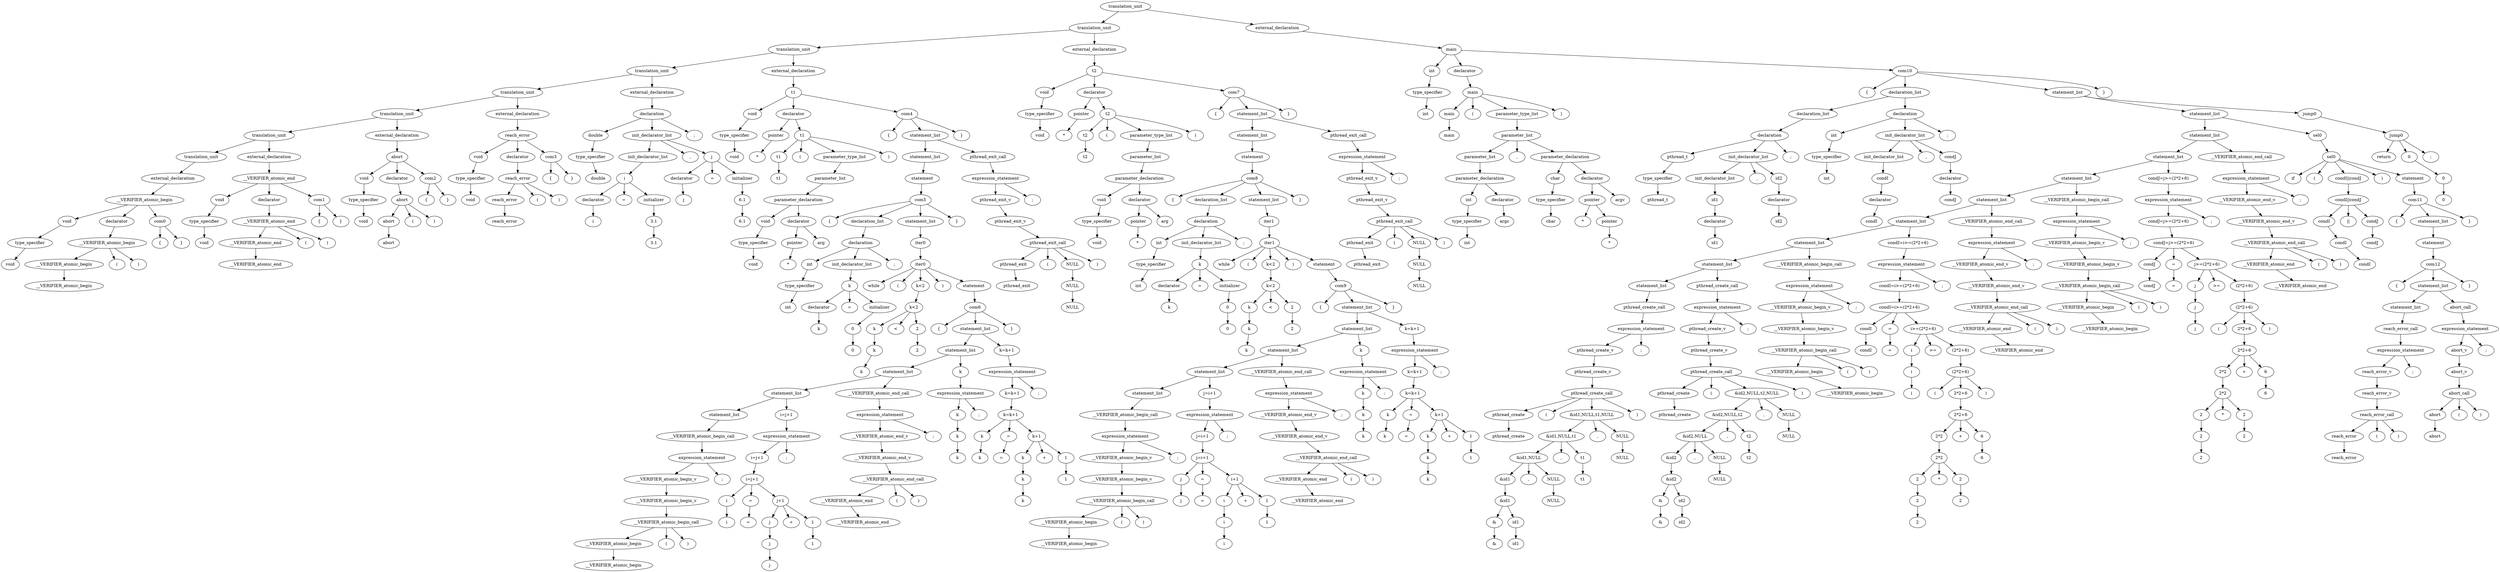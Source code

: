 digraph G{
node0[label="translation_unit"]
node1[label="translation_unit"]
node0->node1;
node1[label="translation_unit"]
node2[label="translation_unit"]
node1->node2;
node2[label="translation_unit"]
node3[label="translation_unit"]
node2->node3;
node3[label="translation_unit"]
node4[label="translation_unit"]
node3->node4;
node4[label="translation_unit"]
node5[label="translation_unit"]
node4->node5;
node5[label="translation_unit"]
node6[label="translation_unit"]
node5->node6;
node6[label="translation_unit"]
node7[label="translation_unit"]
node6->node7;
node7[label="translation_unit"]
node8[label="external_declaration"]
node7->node8;
node8[label="external_declaration"]
node9[label="__VERIFIER_atomic_begin"]
node8->node9;
node9[label="__VERIFIER_atomic_begin"]
node10[label="void"]
node9->node10;
node10[label="void"]
node11[label="type_specifier"]
node10->node11;
node11[label="type_specifier"]
node12[label="void"]
node11->node12;
node9[label="__VERIFIER_atomic_begin"]
node13[label="declarator"]
node9->node13;
node13[label="declarator"]
node14[label="__VERIFIER_atomic_begin"]
node13->node14;
node14[label="__VERIFIER_atomic_begin"]
node15[label="__VERIFIER_atomic_begin"]
node14->node15;
node15[label="__VERIFIER_atomic_begin"]
node16[label="__VERIFIER_atomic_begin"]
node15->node16;
node14[label="__VERIFIER_atomic_begin"]
node17[label="("]
node14->node17;
node14[label="__VERIFIER_atomic_begin"]
node18[label=")"]
node14->node18;
node9[label="__VERIFIER_atomic_begin"]
node19[label="com0"]
node9->node19;
node19[label="com0"]
node20[label="{"]
node19->node20;
node19[label="com0"]
node21[label="}"]
node19->node21;
node6[label="translation_unit"]
node22[label="external_declaration"]
node6->node22;
node22[label="external_declaration"]
node23[label="__VERIFIER_atomic_end"]
node22->node23;
node23[label="__VERIFIER_atomic_end"]
node24[label="void"]
node23->node24;
node24[label="void"]
node25[label="type_specifier"]
node24->node25;
node25[label="type_specifier"]
node26[label="void"]
node25->node26;
node23[label="__VERIFIER_atomic_end"]
node27[label="declarator"]
node23->node27;
node27[label="declarator"]
node28[label="__VERIFIER_atomic_end"]
node27->node28;
node28[label="__VERIFIER_atomic_end"]
node29[label="__VERIFIER_atomic_end"]
node28->node29;
node29[label="__VERIFIER_atomic_end"]
node30[label="__VERIFIER_atomic_end"]
node29->node30;
node28[label="__VERIFIER_atomic_end"]
node31[label="("]
node28->node31;
node28[label="__VERIFIER_atomic_end"]
node32[label=")"]
node28->node32;
node23[label="__VERIFIER_atomic_end"]
node33[label="com1"]
node23->node33;
node33[label="com1"]
node34[label="{"]
node33->node34;
node33[label="com1"]
node35[label="}"]
node33->node35;
node5[label="translation_unit"]
node36[label="external_declaration"]
node5->node36;
node36[label="external_declaration"]
node37[label="abort"]
node36->node37;
node37[label="abort"]
node38[label="void"]
node37->node38;
node38[label="void"]
node39[label="type_specifier"]
node38->node39;
node39[label="type_specifier"]
node40[label="void"]
node39->node40;
node37[label="abort"]
node41[label="declarator"]
node37->node41;
node41[label="declarator"]
node42[label="abort"]
node41->node42;
node42[label="abort"]
node43[label="abort"]
node42->node43;
node43[label="abort"]
node44[label="abort"]
node43->node44;
node42[label="abort"]
node45[label="("]
node42->node45;
node42[label="abort"]
node46[label=")"]
node42->node46;
node37[label="abort"]
node47[label="com2"]
node37->node47;
node47[label="com2"]
node48[label="{"]
node47->node48;
node47[label="com2"]
node49[label="}"]
node47->node49;
node4[label="translation_unit"]
node50[label="external_declaration"]
node4->node50;
node50[label="external_declaration"]
node51[label="reach_error"]
node50->node51;
node51[label="reach_error"]
node52[label="void"]
node51->node52;
node52[label="void"]
node53[label="type_specifier"]
node52->node53;
node53[label="type_specifier"]
node54[label="void"]
node53->node54;
node51[label="reach_error"]
node55[label="declarator"]
node51->node55;
node55[label="declarator"]
node56[label="reach_error"]
node55->node56;
node56[label="reach_error"]
node57[label="reach_error"]
node56->node57;
node57[label="reach_error"]
node58[label="reach_error"]
node57->node58;
node56[label="reach_error"]
node59[label="("]
node56->node59;
node56[label="reach_error"]
node60[label=")"]
node56->node60;
node51[label="reach_error"]
node61[label="com3"]
node51->node61;
node61[label="com3"]
node62[label="{"]
node61->node62;
node61[label="com3"]
node63[label="}"]
node61->node63;
node3[label="translation_unit"]
node64[label="external_declaration"]
node3->node64;
node64[label="external_declaration"]
node65[label="declaration"]
node64->node65;
node65[label="declaration"]
node66[label="double"]
node65->node66;
node66[label="double"]
node67[label="type_specifier"]
node66->node67;
node67[label="type_specifier"]
node68[label="double"]
node67->node68;
node65[label="declaration"]
node69[label="init_declarator_list"]
node65->node69;
node69[label="init_declarator_list"]
node70[label="init_declarator_list"]
node69->node70;
node70[label="init_declarator_list"]
node71[label="i"]
node70->node71;
node71[label="i"]
node72[label="declarator"]
node71->node72;
node72[label="declarator"]
node73[label="i"]
node72->node73;
node71[label="i"]
node75[label="="]
node71->node75;
node71[label="i"]
node76[label="initializer"]
node71->node76;
node76[label="initializer"]
node77[label="3.1"]
node76->node77;
node77[label="3.1"]
node91[label="3.1"]
node77->node91;
node69[label="init_declarator_list"]
node94[label=","]
node69->node94;
node69[label="init_declarator_list"]
node95[label="j"]
node69->node95;
node95[label="j"]
node96[label="declarator"]
node95->node96;
node96[label="declarator"]
node97[label="j"]
node96->node97;
node95[label="j"]
node99[label="="]
node95->node99;
node95[label="j"]
node100[label="initializer"]
node95->node100;
node100[label="initializer"]
node101[label="6.1"]
node100->node101;
node101[label="6.1"]
node115[label="6.1"]
node101->node115;
node65[label="declaration"]
node118[label=";"]
node65->node118;
node2[label="translation_unit"]
node119[label="external_declaration"]
node2->node119;
node119[label="external_declaration"]
node120[label="t1"]
node119->node120;
node120[label="t1"]
node121[label="void"]
node120->node121;
node121[label="void"]
node122[label="type_specifier"]
node121->node122;
node122[label="type_specifier"]
node123[label="void"]
node122->node123;
node120[label="t1"]
node124[label="declarator"]
node120->node124;
node124[label="declarator"]
node125[label="pointer"]
node124->node125;
node125[label="pointer"]
node126[label="*"]
node125->node126;
node124[label="declarator"]
node127[label="t1"]
node124->node127;
node127[label="t1"]
node128[label="t1"]
node127->node128;
node128[label="t1"]
node129[label="t1"]
node128->node129;
node127[label="t1"]
node130[label="("]
node127->node130;
node127[label="t1"]
node131[label="parameter_type_list"]
node127->node131;
node131[label="parameter_type_list"]
node132[label="parameter_list"]
node131->node132;
node132[label="parameter_list"]
node133[label="parameter_declaration"]
node132->node133;
node133[label="parameter_declaration"]
node134[label="void"]
node133->node134;
node134[label="void"]
node135[label="type_specifier"]
node134->node135;
node135[label="type_specifier"]
node136[label="void"]
node135->node136;
node133[label="parameter_declaration"]
node137[label="declarator"]
node133->node137;
node137[label="declarator"]
node138[label="pointer"]
node137->node138;
node138[label="pointer"]
node139[label="*"]
node138->node139;
node137[label="declarator"]
node140[label="arg"]
node137->node140;
node127[label="t1"]
node142[label=")"]
node127->node142;
node120[label="t1"]
node143[label="com4"]
node120->node143;
node143[label="com4"]
node144[label="{"]
node143->node144;
node143[label="com4"]
node145[label="statement_list"]
node143->node145;
node145[label="statement_list"]
node146[label="statement_list"]
node145->node146;
node146[label="statement_list"]
node147[label="statement"]
node146->node147;
node147[label="statement"]
node148[label="com5"]
node147->node148;
node148[label="com5"]
node149[label="{"]
node148->node149;
node148[label="com5"]
node150[label="declaration_list"]
node148->node150;
node150[label="declaration_list"]
node151[label="declaration"]
node150->node151;
node151[label="declaration"]
node152[label="int"]
node151->node152;
node152[label="int"]
node153[label="type_specifier"]
node152->node153;
node153[label="type_specifier"]
node154[label="int"]
node153->node154;
node151[label="declaration"]
node155[label="init_declarator_list"]
node151->node155;
node155[label="init_declarator_list"]
node156[label="k"]
node155->node156;
node156[label="k"]
node157[label="declarator"]
node156->node157;
node157[label="declarator"]
node158[label="k"]
node157->node158;
node156[label="k"]
node160[label="="]
node156->node160;
node156[label="k"]
node161[label="initializer"]
node156->node161;
node161[label="initializer"]
node162[label="0"]
node161->node162;
node162[label="0"]
node176[label="0"]
node162->node176;
node151[label="declaration"]
node179[label=";"]
node151->node179;
node148[label="com5"]
node180[label="statement_list"]
node148->node180;
node180[label="statement_list"]
node181[label="iter0"]
node180->node181;
node181[label="iter0"]
node182[label="iter0"]
node181->node182;
node182[label="iter0"]
node183[label="while"]
node182->node183;
node182[label="iter0"]
node184[label="("]
node182->node184;
node182[label="iter0"]
node185[label="k<2"]
node182->node185;
node185[label="k<2"]
node186[label="k<2"]
node185->node186;
node186[label="k<2"]
node195[label="k"]
node186->node195;
node195[label="k"]
node196[label="k"]
node195->node196;
node196[label="k"]
node201[label="k"]
node196->node201;
node186[label="k<2"]
node204[label="<"]
node186->node204;
node186[label="k<2"]
node205[label="2"]
node186->node205;
node205[label="2"]
node210[label="2"]
node205->node210;
node182[label="iter0"]
node213[label=")"]
node182->node213;
node182[label="iter0"]
node214[label="statement"]
node182->node214;
node214[label="statement"]
node215[label="com6"]
node214->node215;
node215[label="com6"]
node216[label="{"]
node215->node216;
node215[label="com6"]
node217[label="statement_list"]
node215->node217;
node217[label="statement_list"]
node218[label="statement_list"]
node217->node218;
node218[label="statement_list"]
node219[label="statement_list"]
node218->node219;
node219[label="statement_list"]
node220[label="statement_list"]
node219->node220;
node220[label="statement_list"]
node221[label="statement_list"]
node220->node221;
node221[label="statement_list"]
node222[label="__VERIFIER_atomic_begin_call"]
node221->node222;
node222[label="__VERIFIER_atomic_begin_call"]
node223[label="expression_statement"]
node222->node223;
node223[label="expression_statement"]
node224[label="__VERIFIER_atomic_begin_v"]
node223->node224;
node224[label="__VERIFIER_atomic_begin_v"]
node225[label="__VERIFIER_atomic_begin_v"]
node224->node225;
node225[label="__VERIFIER_atomic_begin_v"]
node239[label="__VERIFIER_atomic_begin_call"]
node225->node239;
node239[label="__VERIFIER_atomic_begin_call"]
node240[label="__VERIFIER_atomic_begin"]
node239->node240;
node240[label="__VERIFIER_atomic_begin"]
node241[label="__VERIFIER_atomic_begin"]
node240->node241;
node239[label="__VERIFIER_atomic_begin_call"]
node243[label="("]
node239->node243;
node239[label="__VERIFIER_atomic_begin_call"]
node244[label=")"]
node239->node244;
node223[label="expression_statement"]
node245[label=";"]
node223->node245;
node220[label="statement_list"]
node246[label="i=j+1"]
node220->node246;
node246[label="i=j+1"]
node247[label="expression_statement"]
node246->node247;
node247[label="expression_statement"]
node248[label="i=j+1"]
node247->node248;
node248[label="i=j+1"]
node249[label="i=j+1"]
node248->node249;
node249[label="i=j+1"]
node250[label="i"]
node249->node250;
node250[label="i"]
node251[label="i"]
node250->node251;
node249[label="i=j+1"]
node254[label="="]
node249->node254;
node254[label="="]
node255[label="="]
node254->node255;
node249[label="i=j+1"]
node256[label="j+1"]
node249->node256;
node256[label="j+1"]
node267[label="j"]
node256->node267;
node267[label="j"]
node268[label="j"]
node267->node268;
node268[label="j"]
node271[label="j"]
node268->node271;
node256[label="j+1"]
node274[label="+"]
node256->node274;
node256[label="j+1"]
node275[label="1"]
node256->node275;
node275[label="1"]
node278[label="1"]
node275->node278;
node247[label="expression_statement"]
node281[label=";"]
node247->node281;
node219[label="statement_list"]
node282[label="__VERIFIER_atomic_end_call"]
node219->node282;
node282[label="__VERIFIER_atomic_end_call"]
node283[label="expression_statement"]
node282->node283;
node283[label="expression_statement"]
node284[label="__VERIFIER_atomic_end_v"]
node283->node284;
node284[label="__VERIFIER_atomic_end_v"]
node285[label="__VERIFIER_atomic_end_v"]
node284->node285;
node285[label="__VERIFIER_atomic_end_v"]
node299[label="__VERIFIER_atomic_end_call"]
node285->node299;
node299[label="__VERIFIER_atomic_end_call"]
node300[label="__VERIFIER_atomic_end"]
node299->node300;
node300[label="__VERIFIER_atomic_end"]
node301[label="__VERIFIER_atomic_end"]
node300->node301;
node299[label="__VERIFIER_atomic_end_call"]
node303[label="("]
node299->node303;
node299[label="__VERIFIER_atomic_end_call"]
node304[label=")"]
node299->node304;
node283[label="expression_statement"]
node305[label=";"]
node283->node305;
node218[label="statement_list"]
node306[label="k"]
node218->node306;
node306[label="k"]
node307[label="expression_statement"]
node306->node307;
node307[label="expression_statement"]
node308[label="k"]
node307->node308;
node308[label="k"]
node309[label="k"]
node308->node309;
node309[label="k"]
node323[label="k"]
node309->node323;
node307[label="expression_statement"]
node326[label=";"]
node307->node326;
node217[label="statement_list"]
node327[label="k=k+1"]
node217->node327;
node327[label="k=k+1"]
node328[label="expression_statement"]
node327->node328;
node328[label="expression_statement"]
node329[label="k=k+1"]
node328->node329;
node329[label="k=k+1"]
node330[label="k=k+1"]
node329->node330;
node330[label="k=k+1"]
node331[label="k"]
node330->node331;
node331[label="k"]
node332[label="k"]
node331->node332;
node330[label="k=k+1"]
node335[label="="]
node330->node335;
node335[label="="]
node336[label="="]
node335->node336;
node330[label="k=k+1"]
node337[label="k+1"]
node330->node337;
node337[label="k+1"]
node348[label="k"]
node337->node348;
node348[label="k"]
node349[label="k"]
node348->node349;
node349[label="k"]
node352[label="k"]
node349->node352;
node337[label="k+1"]
node355[label="+"]
node337->node355;
node337[label="k+1"]
node356[label="1"]
node337->node356;
node356[label="1"]
node359[label="1"]
node356->node359;
node328[label="expression_statement"]
node362[label=";"]
node328->node362;
node215[label="com6"]
node363[label="}"]
node215->node363;
node148[label="com5"]
node364[label="}"]
node148->node364;
node145[label="statement_list"]
node365[label="pthread_exit_call"]
node145->node365;
node365[label="pthread_exit_call"]
node366[label="expression_statement"]
node365->node366;
node366[label="expression_statement"]
node367[label="pthread_exit_v"]
node366->node367;
node367[label="pthread_exit_v"]
node368[label="pthread_exit_v"]
node367->node368;
node368[label="pthread_exit_v"]
node382[label="pthread_exit_call"]
node368->node382;
node382[label="pthread_exit_call"]
node383[label="pthread_exit"]
node382->node383;
node383[label="pthread_exit"]
node384[label="pthread_exit"]
node383->node384;
node382[label="pthread_exit_call"]
node386[label="("]
node382->node386;
node382[label="pthread_exit_call"]
node387[label="NULL"]
node382->node387;
node387[label="NULL"]
node388[label="NULL"]
node387->node388;
node388[label="NULL"]
node402[label="NULL"]
node388->node402;
node382[label="pthread_exit_call"]
node405[label=")"]
node382->node405;
node366[label="expression_statement"]
node406[label=";"]
node366->node406;
node143[label="com4"]
node407[label="}"]
node143->node407;
node1[label="translation_unit"]
node408[label="external_declaration"]
node1->node408;
node408[label="external_declaration"]
node409[label="t2"]
node408->node409;
node409[label="t2"]
node410[label="void"]
node409->node410;
node410[label="void"]
node411[label="type_specifier"]
node410->node411;
node411[label="type_specifier"]
node412[label="void"]
node411->node412;
node409[label="t2"]
node413[label="declarator"]
node409->node413;
node413[label="declarator"]
node414[label="pointer"]
node413->node414;
node414[label="pointer"]
node415[label="*"]
node414->node415;
node413[label="declarator"]
node416[label="t2"]
node413->node416;
node416[label="t2"]
node417[label="t2"]
node416->node417;
node417[label="t2"]
node418[label="t2"]
node417->node418;
node416[label="t2"]
node419[label="("]
node416->node419;
node416[label="t2"]
node420[label="parameter_type_list"]
node416->node420;
node420[label="parameter_type_list"]
node421[label="parameter_list"]
node420->node421;
node421[label="parameter_list"]
node422[label="parameter_declaration"]
node421->node422;
node422[label="parameter_declaration"]
node423[label="void"]
node422->node423;
node423[label="void"]
node424[label="type_specifier"]
node423->node424;
node424[label="type_specifier"]
node425[label="void"]
node424->node425;
node422[label="parameter_declaration"]
node426[label="declarator"]
node422->node426;
node426[label="declarator"]
node427[label="pointer"]
node426->node427;
node427[label="pointer"]
node428[label="*"]
node427->node428;
node426[label="declarator"]
node429[label="arg"]
node426->node429;
node416[label="t2"]
node431[label=")"]
node416->node431;
node409[label="t2"]
node432[label="com7"]
node409->node432;
node432[label="com7"]
node433[label="{"]
node432->node433;
node432[label="com7"]
node434[label="statement_list"]
node432->node434;
node434[label="statement_list"]
node435[label="statement_list"]
node434->node435;
node435[label="statement_list"]
node436[label="statement"]
node435->node436;
node436[label="statement"]
node437[label="com8"]
node436->node437;
node437[label="com8"]
node438[label="{"]
node437->node438;
node437[label="com8"]
node439[label="declaration_list"]
node437->node439;
node439[label="declaration_list"]
node440[label="declaration"]
node439->node440;
node440[label="declaration"]
node441[label="int"]
node440->node441;
node441[label="int"]
node442[label="type_specifier"]
node441->node442;
node442[label="type_specifier"]
node443[label="int"]
node442->node443;
node440[label="declaration"]
node444[label="init_declarator_list"]
node440->node444;
node444[label="init_declarator_list"]
node445[label="k"]
node444->node445;
node445[label="k"]
node446[label="declarator"]
node445->node446;
node446[label="declarator"]
node447[label="k"]
node446->node447;
node445[label="k"]
node449[label="="]
node445->node449;
node445[label="k"]
node450[label="initializer"]
node445->node450;
node450[label="initializer"]
node451[label="0"]
node450->node451;
node451[label="0"]
node465[label="0"]
node451->node465;
node440[label="declaration"]
node468[label=";"]
node440->node468;
node437[label="com8"]
node469[label="statement_list"]
node437->node469;
node469[label="statement_list"]
node470[label="iter1"]
node469->node470;
node470[label="iter1"]
node471[label="iter1"]
node470->node471;
node471[label="iter1"]
node472[label="while"]
node471->node472;
node471[label="iter1"]
node473[label="("]
node471->node473;
node471[label="iter1"]
node474[label="k<2"]
node471->node474;
node474[label="k<2"]
node475[label="k<2"]
node474->node475;
node475[label="k<2"]
node484[label="k"]
node475->node484;
node484[label="k"]
node485[label="k"]
node484->node485;
node485[label="k"]
node490[label="k"]
node485->node490;
node475[label="k<2"]
node493[label="<"]
node475->node493;
node475[label="k<2"]
node494[label="2"]
node475->node494;
node494[label="2"]
node499[label="2"]
node494->node499;
node471[label="iter1"]
node502[label=")"]
node471->node502;
node471[label="iter1"]
node503[label="statement"]
node471->node503;
node503[label="statement"]
node504[label="com9"]
node503->node504;
node504[label="com9"]
node505[label="{"]
node504->node505;
node504[label="com9"]
node506[label="statement_list"]
node504->node506;
node506[label="statement_list"]
node507[label="statement_list"]
node506->node507;
node507[label="statement_list"]
node508[label="statement_list"]
node507->node508;
node508[label="statement_list"]
node509[label="statement_list"]
node508->node509;
node509[label="statement_list"]
node510[label="statement_list"]
node509->node510;
node510[label="statement_list"]
node511[label="__VERIFIER_atomic_begin_call"]
node510->node511;
node511[label="__VERIFIER_atomic_begin_call"]
node512[label="expression_statement"]
node511->node512;
node512[label="expression_statement"]
node513[label="__VERIFIER_atomic_begin_v"]
node512->node513;
node513[label="__VERIFIER_atomic_begin_v"]
node514[label="__VERIFIER_atomic_begin_v"]
node513->node514;
node514[label="__VERIFIER_atomic_begin_v"]
node528[label="__VERIFIER_atomic_begin_call"]
node514->node528;
node528[label="__VERIFIER_atomic_begin_call"]
node529[label="__VERIFIER_atomic_begin"]
node528->node529;
node529[label="__VERIFIER_atomic_begin"]
node530[label="__VERIFIER_atomic_begin"]
node529->node530;
node528[label="__VERIFIER_atomic_begin_call"]
node532[label="("]
node528->node532;
node528[label="__VERIFIER_atomic_begin_call"]
node533[label=")"]
node528->node533;
node512[label="expression_statement"]
node534[label=";"]
node512->node534;
node509[label="statement_list"]
node535[label="j=i+1"]
node509->node535;
node535[label="j=i+1"]
node536[label="expression_statement"]
node535->node536;
node536[label="expression_statement"]
node537[label="j=i+1"]
node536->node537;
node537[label="j=i+1"]
node538[label="j=i+1"]
node537->node538;
node538[label="j=i+1"]
node539[label="j"]
node538->node539;
node539[label="j"]
node540[label="j"]
node539->node540;
node538[label="j=i+1"]
node543[label="="]
node538->node543;
node543[label="="]
node544[label="="]
node543->node544;
node538[label="j=i+1"]
node545[label="i+1"]
node538->node545;
node545[label="i+1"]
node556[label="i"]
node545->node556;
node556[label="i"]
node557[label="i"]
node556->node557;
node557[label="i"]
node560[label="i"]
node557->node560;
node545[label="i+1"]
node563[label="+"]
node545->node563;
node545[label="i+1"]
node564[label="1"]
node545->node564;
node564[label="1"]
node567[label="1"]
node564->node567;
node536[label="expression_statement"]
node570[label=";"]
node536->node570;
node508[label="statement_list"]
node571[label="__VERIFIER_atomic_end_call"]
node508->node571;
node571[label="__VERIFIER_atomic_end_call"]
node572[label="expression_statement"]
node571->node572;
node572[label="expression_statement"]
node573[label="__VERIFIER_atomic_end_v"]
node572->node573;
node573[label="__VERIFIER_atomic_end_v"]
node574[label="__VERIFIER_atomic_end_v"]
node573->node574;
node574[label="__VERIFIER_atomic_end_v"]
node588[label="__VERIFIER_atomic_end_call"]
node574->node588;
node588[label="__VERIFIER_atomic_end_call"]
node589[label="__VERIFIER_atomic_end"]
node588->node589;
node589[label="__VERIFIER_atomic_end"]
node590[label="__VERIFIER_atomic_end"]
node589->node590;
node588[label="__VERIFIER_atomic_end_call"]
node592[label="("]
node588->node592;
node588[label="__VERIFIER_atomic_end_call"]
node593[label=")"]
node588->node593;
node572[label="expression_statement"]
node594[label=";"]
node572->node594;
node507[label="statement_list"]
node595[label="k"]
node507->node595;
node595[label="k"]
node596[label="expression_statement"]
node595->node596;
node596[label="expression_statement"]
node597[label="k"]
node596->node597;
node597[label="k"]
node598[label="k"]
node597->node598;
node598[label="k"]
node612[label="k"]
node598->node612;
node596[label="expression_statement"]
node615[label=";"]
node596->node615;
node506[label="statement_list"]
node616[label="k=k+1"]
node506->node616;
node616[label="k=k+1"]
node617[label="expression_statement"]
node616->node617;
node617[label="expression_statement"]
node618[label="k=k+1"]
node617->node618;
node618[label="k=k+1"]
node619[label="k=k+1"]
node618->node619;
node619[label="k=k+1"]
node620[label="k"]
node619->node620;
node620[label="k"]
node621[label="k"]
node620->node621;
node619[label="k=k+1"]
node624[label="="]
node619->node624;
node624[label="="]
node625[label="="]
node624->node625;
node619[label="k=k+1"]
node626[label="k+1"]
node619->node626;
node626[label="k+1"]
node637[label="k"]
node626->node637;
node637[label="k"]
node638[label="k"]
node637->node638;
node638[label="k"]
node641[label="k"]
node638->node641;
node626[label="k+1"]
node644[label="+"]
node626->node644;
node626[label="k+1"]
node645[label="1"]
node626->node645;
node645[label="1"]
node648[label="1"]
node645->node648;
node617[label="expression_statement"]
node651[label=";"]
node617->node651;
node504[label="com9"]
node652[label="}"]
node504->node652;
node437[label="com8"]
node653[label="}"]
node437->node653;
node434[label="statement_list"]
node654[label="pthread_exit_call"]
node434->node654;
node654[label="pthread_exit_call"]
node655[label="expression_statement"]
node654->node655;
node655[label="expression_statement"]
node656[label="pthread_exit_v"]
node655->node656;
node656[label="pthread_exit_v"]
node657[label="pthread_exit_v"]
node656->node657;
node657[label="pthread_exit_v"]
node671[label="pthread_exit_call"]
node657->node671;
node671[label="pthread_exit_call"]
node672[label="pthread_exit"]
node671->node672;
node672[label="pthread_exit"]
node673[label="pthread_exit"]
node672->node673;
node671[label="pthread_exit_call"]
node675[label="("]
node671->node675;
node671[label="pthread_exit_call"]
node676[label="NULL"]
node671->node676;
node676[label="NULL"]
node677[label="NULL"]
node676->node677;
node677[label="NULL"]
node691[label="NULL"]
node677->node691;
node671[label="pthread_exit_call"]
node694[label=")"]
node671->node694;
node655[label="expression_statement"]
node695[label=";"]
node655->node695;
node432[label="com7"]
node696[label="}"]
node432->node696;
node0[label="translation_unit"]
node697[label="external_declaration"]
node0->node697;
node697[label="external_declaration"]
node698[label="main"]
node697->node698;
node698[label="main"]
node699[label="int"]
node698->node699;
node699[label="int"]
node700[label="type_specifier"]
node699->node700;
node700[label="type_specifier"]
node701[label="int"]
node700->node701;
node698[label="main"]
node702[label="declarator"]
node698->node702;
node702[label="declarator"]
node703[label="main"]
node702->node703;
node703[label="main"]
node704[label="main"]
node703->node704;
node704[label="main"]
node705[label="main"]
node704->node705;
node703[label="main"]
node706[label="("]
node703->node706;
node703[label="main"]
node707[label="parameter_type_list"]
node703->node707;
node707[label="parameter_type_list"]
node708[label="parameter_list"]
node707->node708;
node708[label="parameter_list"]
node709[label="parameter_list"]
node708->node709;
node709[label="parameter_list"]
node710[label="parameter_declaration"]
node709->node710;
node710[label="parameter_declaration"]
node711[label="int"]
node710->node711;
node711[label="int"]
node712[label="type_specifier"]
node711->node712;
node712[label="type_specifier"]
node713[label="int"]
node712->node713;
node710[label="parameter_declaration"]
node714[label="declarator"]
node710->node714;
node714[label="declarator"]
node715[label="argc"]
node714->node715;
node708[label="parameter_list"]
node717[label=","]
node708->node717;
node708[label="parameter_list"]
node718[label="parameter_declaration"]
node708->node718;
node718[label="parameter_declaration"]
node719[label="char"]
node718->node719;
node719[label="char"]
node720[label="type_specifier"]
node719->node720;
node720[label="type_specifier"]
node721[label="char"]
node720->node721;
node718[label="parameter_declaration"]
node722[label="declarator"]
node718->node722;
node722[label="declarator"]
node723[label="pointer"]
node722->node723;
node723[label="pointer"]
node724[label="*"]
node723->node724;
node723[label="pointer"]
node725[label="pointer"]
node723->node725;
node725[label="pointer"]
node726[label="*"]
node725->node726;
node722[label="declarator"]
node727[label="argv"]
node722->node727;
node703[label="main"]
node729[label=")"]
node703->node729;
node698[label="main"]
node730[label="com10"]
node698->node730;
node730[label="com10"]
node731[label="{"]
node730->node731;
node730[label="com10"]
node732[label="declaration_list"]
node730->node732;
node732[label="declaration_list"]
node733[label="declaration_list"]
node732->node733;
node733[label="declaration_list"]
node734[label="declaration"]
node733->node734;
node734[label="declaration"]
node735[label="pthread_t"]
node734->node735;
node735[label="pthread_t"]
node736[label="type_specifier"]
node735->node736;
node736[label="type_specifier"]
node737[label="pthread_t"]
node736->node737;
node734[label="declaration"]
node738[label="init_declarator_list"]
node734->node738;
node738[label="init_declarator_list"]
node739[label="init_declarator_list"]
node738->node739;
node739[label="init_declarator_list"]
node740[label="id1"]
node739->node740;
node740[label="id1"]
node741[label="declarator"]
node740->node741;
node741[label="declarator"]
node742[label="id1"]
node741->node742;
node738[label="init_declarator_list"]
node744[label=","]
node738->node744;
node738[label="init_declarator_list"]
node745[label="id2"]
node738->node745;
node745[label="id2"]
node746[label="declarator"]
node745->node746;
node746[label="declarator"]
node747[label="id2"]
node746->node747;
node734[label="declaration"]
node749[label=";"]
node734->node749;
node732[label="declaration_list"]
node750[label="declaration"]
node732->node750;
node750[label="declaration"]
node751[label="int"]
node750->node751;
node751[label="int"]
node752[label="type_specifier"]
node751->node752;
node752[label="type_specifier"]
node753[label="int"]
node752->node753;
node750[label="declaration"]
node754[label="init_declarator_list"]
node750->node754;
node754[label="init_declarator_list"]
node755[label="init_declarator_list"]
node754->node755;
node755[label="init_declarator_list"]
node756[label="condI"]
node755->node756;
node756[label="condI"]
node757[label="declarator"]
node756->node757;
node757[label="declarator"]
node758[label="condI"]
node757->node758;
node754[label="init_declarator_list"]
node760[label=","]
node754->node760;
node754[label="init_declarator_list"]
node761[label="condJ"]
node754->node761;
node761[label="condJ"]
node762[label="declarator"]
node761->node762;
node762[label="declarator"]
node763[label="condJ"]
node762->node763;
node750[label="declaration"]
node765[label=";"]
node750->node765;
node730[label="com10"]
node766[label="statement_list"]
node730->node766;
node766[label="statement_list"]
node767[label="statement_list"]
node766->node767;
node767[label="statement_list"]
node768[label="statement_list"]
node767->node768;
node768[label="statement_list"]
node769[label="statement_list"]
node768->node769;
node769[label="statement_list"]
node770[label="statement_list"]
node769->node770;
node770[label="statement_list"]
node771[label="statement_list"]
node770->node771;
node771[label="statement_list"]
node772[label="statement_list"]
node771->node772;
node772[label="statement_list"]
node773[label="statement_list"]
node772->node773;
node773[label="statement_list"]
node774[label="statement_list"]
node773->node774;
node774[label="statement_list"]
node775[label="statement_list"]
node774->node775;
node775[label="statement_list"]
node776[label="pthread_create_call"]
node775->node776;
node776[label="pthread_create_call"]
node777[label="expression_statement"]
node776->node777;
node777[label="expression_statement"]
node778[label="pthread_create_v"]
node777->node778;
node778[label="pthread_create_v"]
node779[label="pthread_create_v"]
node778->node779;
node779[label="pthread_create_v"]
node793[label="pthread_create_call"]
node779->node793;
node793[label="pthread_create_call"]
node794[label="pthread_create"]
node793->node794;
node794[label="pthread_create"]
node795[label="pthread_create"]
node794->node795;
node793[label="pthread_create_call"]
node797[label="("]
node793->node797;
node793[label="pthread_create_call"]
node798[label="&id1,NULL,t1,NULL"]
node793->node798;
node798[label="&id1,NULL,t1,NULL"]
node799[label="&id1,NULL,t1"]
node798->node799;
node799[label="&id1,NULL,t1"]
node800[label="&id1,NULL"]
node799->node800;
node800[label="&id1,NULL"]
node801[label="&id1"]
node800->node801;
node801[label="&id1"]
node802[label="&id1"]
node801->node802;
node802[label="&id1"]
node816[label="&"]
node802->node816;
node816[label="&"]
node817[label="&"]
node816->node817;
node802[label="&id1"]
node818[label="id1"]
node802->node818;
node818[label="id1"]
node820[label="id1"]
node818->node820;
node800[label="&id1,NULL"]
node823[label=","]
node800->node823;
node800[label="&id1,NULL"]
node824[label="NULL"]
node800->node824;
node824[label="NULL"]
node838[label="NULL"]
node824->node838;
node799[label="&id1,NULL,t1"]
node841[label=","]
node799->node841;
node799[label="&id1,NULL,t1"]
node842[label="t1"]
node799->node842;
node842[label="t1"]
node856[label="t1"]
node842->node856;
node798[label="&id1,NULL,t1,NULL"]
node859[label=","]
node798->node859;
node798[label="&id1,NULL,t1,NULL"]
node860[label="NULL"]
node798->node860;
node860[label="NULL"]
node874[label="NULL"]
node860->node874;
node793[label="pthread_create_call"]
node877[label=")"]
node793->node877;
node777[label="expression_statement"]
node878[label=";"]
node777->node878;
node774[label="statement_list"]
node879[label="pthread_create_call"]
node774->node879;
node879[label="pthread_create_call"]
node880[label="expression_statement"]
node879->node880;
node880[label="expression_statement"]
node881[label="pthread_create_v"]
node880->node881;
node881[label="pthread_create_v"]
node882[label="pthread_create_v"]
node881->node882;
node882[label="pthread_create_v"]
node896[label="pthread_create_call"]
node882->node896;
node896[label="pthread_create_call"]
node897[label="pthread_create"]
node896->node897;
node897[label="pthread_create"]
node898[label="pthread_create"]
node897->node898;
node896[label="pthread_create_call"]
node900[label="("]
node896->node900;
node896[label="pthread_create_call"]
node901[label="&id2,NULL,t2,NULL"]
node896->node901;
node901[label="&id2,NULL,t2,NULL"]
node902[label="&id2,NULL,t2"]
node901->node902;
node902[label="&id2,NULL,t2"]
node903[label="&id2,NULL"]
node902->node903;
node903[label="&id2,NULL"]
node904[label="&id2"]
node903->node904;
node904[label="&id2"]
node905[label="&id2"]
node904->node905;
node905[label="&id2"]
node919[label="&"]
node905->node919;
node919[label="&"]
node920[label="&"]
node919->node920;
node905[label="&id2"]
node921[label="id2"]
node905->node921;
node921[label="id2"]
node923[label="id2"]
node921->node923;
node903[label="&id2,NULL"]
node926[label=","]
node903->node926;
node903[label="&id2,NULL"]
node927[label="NULL"]
node903->node927;
node927[label="NULL"]
node941[label="NULL"]
node927->node941;
node902[label="&id2,NULL,t2"]
node944[label=","]
node902->node944;
node902[label="&id2,NULL,t2"]
node945[label="t2"]
node902->node945;
node945[label="t2"]
node959[label="t2"]
node945->node959;
node901[label="&id2,NULL,t2,NULL"]
node962[label=","]
node901->node962;
node901[label="&id2,NULL,t2,NULL"]
node963[label="NULL"]
node901->node963;
node963[label="NULL"]
node977[label="NULL"]
node963->node977;
node896[label="pthread_create_call"]
node980[label=")"]
node896->node980;
node880[label="expression_statement"]
node981[label=";"]
node880->node981;
node773[label="statement_list"]
node982[label="__VERIFIER_atomic_begin_call"]
node773->node982;
node982[label="__VERIFIER_atomic_begin_call"]
node983[label="expression_statement"]
node982->node983;
node983[label="expression_statement"]
node984[label="__VERIFIER_atomic_begin_v"]
node983->node984;
node984[label="__VERIFIER_atomic_begin_v"]
node985[label="__VERIFIER_atomic_begin_v"]
node984->node985;
node985[label="__VERIFIER_atomic_begin_v"]
node999[label="__VERIFIER_atomic_begin_call"]
node985->node999;
node999[label="__VERIFIER_atomic_begin_call"]
node1000[label="__VERIFIER_atomic_begin"]
node999->node1000;
node1000[label="__VERIFIER_atomic_begin"]
node1001[label="__VERIFIER_atomic_begin"]
node1000->node1001;
node999[label="__VERIFIER_atomic_begin_call"]
node1003[label="("]
node999->node1003;
node999[label="__VERIFIER_atomic_begin_call"]
node1004[label=")"]
node999->node1004;
node983[label="expression_statement"]
node1005[label=";"]
node983->node1005;
node772[label="statement_list"]
node1006[label="condI=i>=(2*2+6)"]
node772->node1006;
node1006[label="condI=i>=(2*2+6)"]
node1007[label="expression_statement"]
node1006->node1007;
node1007[label="expression_statement"]
node1008[label="condI=i>=(2*2+6)"]
node1007->node1008;
node1008[label="condI=i>=(2*2+6)"]
node1009[label="condI=i>=(2*2+6)"]
node1008->node1009;
node1009[label="condI=i>=(2*2+6)"]
node1010[label="condI"]
node1009->node1010;
node1010[label="condI"]
node1011[label="condI"]
node1010->node1011;
node1009[label="condI=i>=(2*2+6)"]
node1014[label="="]
node1009->node1014;
node1014[label="="]
node1015[label="="]
node1014->node1015;
node1009[label="condI=i>=(2*2+6)"]
node1016[label="i>=(2*2+6)"]
node1009->node1016;
node1016[label="i>=(2*2+6)"]
node1025[label="i"]
node1016->node1025;
node1025[label="i"]
node1026[label="i"]
node1025->node1026;
node1026[label="i"]
node1031[label="i"]
node1026->node1031;
node1016[label="i>=(2*2+6)"]
node1034[label=">="]
node1016->node1034;
node1016[label="i>=(2*2+6)"]
node1035[label="(2*2+6)"]
node1016->node1035;
node1035[label="(2*2+6)"]
node1040[label="(2*2+6)"]
node1035->node1040;
node1040[label="(2*2+6)"]
node1042[label="("]
node1040->node1042;
node1040[label="(2*2+6)"]
node1043[label="2*2+6"]
node1040->node1043;
node1043[label="2*2+6"]
node1044[label="2*2+6"]
node1043->node1044;
node1044[label="2*2+6"]
node1055[label="2*2"]
node1044->node1055;
node1055[label="2*2"]
node1056[label="2*2"]
node1055->node1056;
node1056[label="2*2"]
node1057[label="2"]
node1056->node1057;
node1057[label="2"]
node1058[label="2"]
node1057->node1058;
node1058[label="2"]
node1060[label="2"]
node1058->node1060;
node1056[label="2*2"]
node1063[label="*"]
node1056->node1063;
node1056[label="2*2"]
node1064[label="2"]
node1056->node1064;
node1064[label="2"]
node1066[label="2"]
node1064->node1066;
node1044[label="2*2+6"]
node1069[label="+"]
node1044->node1069;
node1044[label="2*2+6"]
node1070[label="6"]
node1044->node1070;
node1070[label="6"]
node1073[label="6"]
node1070->node1073;
node1040[label="(2*2+6)"]
node1076[label=")"]
node1040->node1076;
node1007[label="expression_statement"]
node1077[label=";"]
node1007->node1077;
node771[label="statement_list"]
node1078[label="__VERIFIER_atomic_end_call"]
node771->node1078;
node1078[label="__VERIFIER_atomic_end_call"]
node1079[label="expression_statement"]
node1078->node1079;
node1079[label="expression_statement"]
node1080[label="__VERIFIER_atomic_end_v"]
node1079->node1080;
node1080[label="__VERIFIER_atomic_end_v"]
node1081[label="__VERIFIER_atomic_end_v"]
node1080->node1081;
node1081[label="__VERIFIER_atomic_end_v"]
node1095[label="__VERIFIER_atomic_end_call"]
node1081->node1095;
node1095[label="__VERIFIER_atomic_end_call"]
node1096[label="__VERIFIER_atomic_end"]
node1095->node1096;
node1096[label="__VERIFIER_atomic_end"]
node1097[label="__VERIFIER_atomic_end"]
node1096->node1097;
node1095[label="__VERIFIER_atomic_end_call"]
node1099[label="("]
node1095->node1099;
node1095[label="__VERIFIER_atomic_end_call"]
node1100[label=")"]
node1095->node1100;
node1079[label="expression_statement"]
node1101[label=";"]
node1079->node1101;
node770[label="statement_list"]
node1102[label="__VERIFIER_atomic_begin_call"]
node770->node1102;
node1102[label="__VERIFIER_atomic_begin_call"]
node1103[label="expression_statement"]
node1102->node1103;
node1103[label="expression_statement"]
node1104[label="__VERIFIER_atomic_begin_v"]
node1103->node1104;
node1104[label="__VERIFIER_atomic_begin_v"]
node1105[label="__VERIFIER_atomic_begin_v"]
node1104->node1105;
node1105[label="__VERIFIER_atomic_begin_v"]
node1119[label="__VERIFIER_atomic_begin_call"]
node1105->node1119;
node1119[label="__VERIFIER_atomic_begin_call"]
node1120[label="__VERIFIER_atomic_begin"]
node1119->node1120;
node1120[label="__VERIFIER_atomic_begin"]
node1121[label="__VERIFIER_atomic_begin"]
node1120->node1121;
node1119[label="__VERIFIER_atomic_begin_call"]
node1123[label="("]
node1119->node1123;
node1119[label="__VERIFIER_atomic_begin_call"]
node1124[label=")"]
node1119->node1124;
node1103[label="expression_statement"]
node1125[label=";"]
node1103->node1125;
node769[label="statement_list"]
node1126[label="condJ=j>=(2*2+6)"]
node769->node1126;
node1126[label="condJ=j>=(2*2+6)"]
node1127[label="expression_statement"]
node1126->node1127;
node1127[label="expression_statement"]
node1128[label="condJ=j>=(2*2+6)"]
node1127->node1128;
node1128[label="condJ=j>=(2*2+6)"]
node1129[label="condJ=j>=(2*2+6)"]
node1128->node1129;
node1129[label="condJ=j>=(2*2+6)"]
node1130[label="condJ"]
node1129->node1130;
node1130[label="condJ"]
node1131[label="condJ"]
node1130->node1131;
node1129[label="condJ=j>=(2*2+6)"]
node1134[label="="]
node1129->node1134;
node1134[label="="]
node1135[label="="]
node1134->node1135;
node1129[label="condJ=j>=(2*2+6)"]
node1136[label="j>=(2*2+6)"]
node1129->node1136;
node1136[label="j>=(2*2+6)"]
node1145[label="j"]
node1136->node1145;
node1145[label="j"]
node1146[label="j"]
node1145->node1146;
node1146[label="j"]
node1151[label="j"]
node1146->node1151;
node1136[label="j>=(2*2+6)"]
node1154[label=">="]
node1136->node1154;
node1136[label="j>=(2*2+6)"]
node1155[label="(2*2+6)"]
node1136->node1155;
node1155[label="(2*2+6)"]
node1160[label="(2*2+6)"]
node1155->node1160;
node1160[label="(2*2+6)"]
node1162[label="("]
node1160->node1162;
node1160[label="(2*2+6)"]
node1163[label="2*2+6"]
node1160->node1163;
node1163[label="2*2+6"]
node1164[label="2*2+6"]
node1163->node1164;
node1164[label="2*2+6"]
node1175[label="2*2"]
node1164->node1175;
node1175[label="2*2"]
node1176[label="2*2"]
node1175->node1176;
node1176[label="2*2"]
node1177[label="2"]
node1176->node1177;
node1177[label="2"]
node1178[label="2"]
node1177->node1178;
node1178[label="2"]
node1180[label="2"]
node1178->node1180;
node1176[label="2*2"]
node1183[label="*"]
node1176->node1183;
node1176[label="2*2"]
node1184[label="2"]
node1176->node1184;
node1184[label="2"]
node1186[label="2"]
node1184->node1186;
node1164[label="2*2+6"]
node1189[label="+"]
node1164->node1189;
node1164[label="2*2+6"]
node1190[label="6"]
node1164->node1190;
node1190[label="6"]
node1193[label="6"]
node1190->node1193;
node1160[label="(2*2+6)"]
node1196[label=")"]
node1160->node1196;
node1127[label="expression_statement"]
node1197[label=";"]
node1127->node1197;
node768[label="statement_list"]
node1198[label="__VERIFIER_atomic_end_call"]
node768->node1198;
node1198[label="__VERIFIER_atomic_end_call"]
node1199[label="expression_statement"]
node1198->node1199;
node1199[label="expression_statement"]
node1200[label="__VERIFIER_atomic_end_v"]
node1199->node1200;
node1200[label="__VERIFIER_atomic_end_v"]
node1201[label="__VERIFIER_atomic_end_v"]
node1200->node1201;
node1201[label="__VERIFIER_atomic_end_v"]
node1215[label="__VERIFIER_atomic_end_call"]
node1201->node1215;
node1215[label="__VERIFIER_atomic_end_call"]
node1216[label="__VERIFIER_atomic_end"]
node1215->node1216;
node1216[label="__VERIFIER_atomic_end"]
node1217[label="__VERIFIER_atomic_end"]
node1216->node1217;
node1215[label="__VERIFIER_atomic_end_call"]
node1219[label="("]
node1215->node1219;
node1215[label="__VERIFIER_atomic_end_call"]
node1220[label=")"]
node1215->node1220;
node1199[label="expression_statement"]
node1221[label=";"]
node1199->node1221;
node767[label="statement_list"]
node1222[label="sel0"]
node767->node1222;
node1222[label="sel0"]
node1223[label="sel0"]
node1222->node1223;
node1223[label="sel0"]
node1224[label="if"]
node1223->node1224;
node1223[label="sel0"]
node1225[label="("]
node1223->node1225;
node1223[label="sel0"]
node1226[label="condI||condJ"]
node1223->node1226;
node1226[label="condI||condJ"]
node1227[label="condI||condJ"]
node1226->node1227;
node1227[label="condI||condJ"]
node1230[label="condI"]
node1227->node1230;
node1230[label="condI"]
node1231[label="condI"]
node1230->node1231;
node1231[label="condI"]
node1242[label="condI"]
node1231->node1242;
node1227[label="condI||condJ"]
node1245[label="||"]
node1227->node1245;
node1227[label="condI||condJ"]
node1246[label="condJ"]
node1227->node1246;
node1246[label="condJ"]
node1257[label="condJ"]
node1246->node1257;
node1223[label="sel0"]
node1260[label=")"]
node1223->node1260;
node1223[label="sel0"]
node1261[label="statement"]
node1223->node1261;
node1261[label="statement"]
node1262[label="com11"]
node1261->node1262;
node1262[label="com11"]
node1263[label="{"]
node1262->node1263;
node1262[label="com11"]
node1264[label="statement_list"]
node1262->node1264;
node1264[label="statement_list"]
node1265[label="statement"]
node1264->node1265;
node1265[label="statement"]
node1266[label="com12"]
node1265->node1266;
node1266[label="com12"]
node1267[label="{"]
node1266->node1267;
node1266[label="com12"]
node1268[label="statement_list"]
node1266->node1268;
node1268[label="statement_list"]
node1269[label="statement_list"]
node1268->node1269;
node1269[label="statement_list"]
node1270[label="reach_error_call"]
node1269->node1270;
node1270[label="reach_error_call"]
node1271[label="expression_statement"]
node1270->node1271;
node1271[label="expression_statement"]
node1272[label="reach_error_v"]
node1271->node1272;
node1272[label="reach_error_v"]
node1273[label="reach_error_v"]
node1272->node1273;
node1273[label="reach_error_v"]
node1287[label="reach_error_call"]
node1273->node1287;
node1287[label="reach_error_call"]
node1288[label="reach_error"]
node1287->node1288;
node1288[label="reach_error"]
node1289[label="reach_error"]
node1288->node1289;
node1287[label="reach_error_call"]
node1291[label="("]
node1287->node1291;
node1287[label="reach_error_call"]
node1292[label=")"]
node1287->node1292;
node1271[label="expression_statement"]
node1293[label=";"]
node1271->node1293;
node1268[label="statement_list"]
node1294[label="abort_call"]
node1268->node1294;
node1294[label="abort_call"]
node1295[label="expression_statement"]
node1294->node1295;
node1295[label="expression_statement"]
node1296[label="abort_v"]
node1295->node1296;
node1296[label="abort_v"]
node1297[label="abort_v"]
node1296->node1297;
node1297[label="abort_v"]
node1311[label="abort_call"]
node1297->node1311;
node1311[label="abort_call"]
node1312[label="abort"]
node1311->node1312;
node1312[label="abort"]
node1313[label="abort"]
node1312->node1313;
node1311[label="abort_call"]
node1315[label="("]
node1311->node1315;
node1311[label="abort_call"]
node1316[label=")"]
node1311->node1316;
node1295[label="expression_statement"]
node1317[label=";"]
node1295->node1317;
node1266[label="com12"]
node1318[label="}"]
node1266->node1318;
node1262[label="com11"]
node1319[label="}"]
node1262->node1319;
node766[label="statement_list"]
node1320[label="jump0"]
node766->node1320;
node1320[label="jump0"]
node1321[label="jump0"]
node1320->node1321;
node1321[label="jump0"]
node1322[label="return"]
node1321->node1322;
node1321[label="jump0"]
node1323[label="0"]
node1321->node1323;
node1323[label="0"]
node1324[label="0"]
node1323->node1324;
node1324[label="0"]
node1338[label="0"]
node1324->node1338;
node1321[label="jump0"]
node1341[label=";"]
node1321->node1341;
node730[label="com10"]
node1342[label="}"]
node730->node1342;
}
